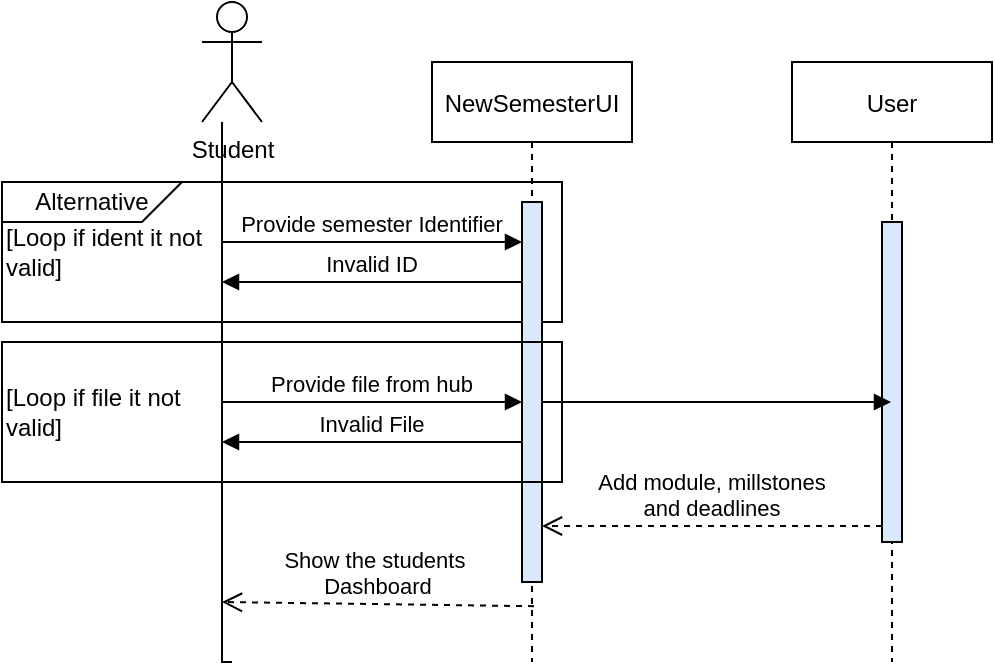 <mxfile version="14.4.4" type="github">
  <diagram id="kgpKYQtTHZ0yAKxKKP6v" name="Page-1">
    <mxGraphModel dx="780" dy="1144" grid="1" gridSize="10" guides="1" tooltips="1" connect="1" arrows="1" fold="1" page="1" pageScale="1" pageWidth="850" pageHeight="1100" math="0" shadow="0">
      <root>
        <mxCell id="0" />
        <mxCell id="1" parent="0" />
        <mxCell id="Kz8VMUvzDB0tQwt8_o5v-15" value="[Loop if ident it not &lt;br&gt;valid]" style="rounded=0;whiteSpace=wrap;html=1;fillColor=none;align=left;" vertex="1" parent="1">
          <mxGeometry x="70" y="130" width="280" height="70" as="geometry" />
        </mxCell>
        <mxCell id="3nuBFxr9cyL0pnOWT2aG-1" value="NewSemesterUI" style="shape=umlLifeline;perimeter=lifelinePerimeter;container=1;collapsible=0;recursiveResize=0;rounded=0;shadow=0;strokeWidth=1;" parent="1" vertex="1">
          <mxGeometry x="285" y="70" width="100" height="300" as="geometry" />
        </mxCell>
        <mxCell id="3nuBFxr9cyL0pnOWT2aG-2" value="" style="points=[];perimeter=orthogonalPerimeter;rounded=0;shadow=0;strokeWidth=1;fillColor=#dae8fc;" parent="3nuBFxr9cyL0pnOWT2aG-1" vertex="1">
          <mxGeometry x="45" y="70" width="10" height="190" as="geometry" />
        </mxCell>
        <mxCell id="3nuBFxr9cyL0pnOWT2aG-5" value="User" style="shape=umlLifeline;perimeter=lifelinePerimeter;container=1;collapsible=0;recursiveResize=0;rounded=0;shadow=0;strokeWidth=1;" parent="1" vertex="1">
          <mxGeometry x="465" y="70" width="100" height="300" as="geometry" />
        </mxCell>
        <mxCell id="3nuBFxr9cyL0pnOWT2aG-6" value="" style="points=[];perimeter=orthogonalPerimeter;rounded=0;shadow=0;strokeWidth=1;fillColor=#dae8fc;" parent="3nuBFxr9cyL0pnOWT2aG-5" vertex="1">
          <mxGeometry x="45" y="80" width="10" height="160" as="geometry" />
        </mxCell>
        <mxCell id="3nuBFxr9cyL0pnOWT2aG-7" value="Add module, millstones &#xa;and deadlines" style="verticalAlign=bottom;endArrow=open;dashed=1;endSize=8;exitX=0;exitY=0.95;shadow=0;strokeWidth=1;" parent="1" source="3nuBFxr9cyL0pnOWT2aG-6" target="3nuBFxr9cyL0pnOWT2aG-2" edge="1">
          <mxGeometry relative="1" as="geometry">
            <mxPoint x="440" y="226" as="targetPoint" />
          </mxGeometry>
        </mxCell>
        <mxCell id="Kz8VMUvzDB0tQwt8_o5v-11" style="edgeStyle=orthogonalEdgeStyle;rounded=0;orthogonalLoop=1;jettySize=auto;html=1;endArrow=none;endFill=0;" edge="1" parent="1" source="Kz8VMUvzDB0tQwt8_o5v-9">
          <mxGeometry relative="1" as="geometry">
            <mxPoint x="185" y="370" as="targetPoint" />
            <Array as="points">
              <mxPoint x="180" y="370" />
            </Array>
          </mxGeometry>
        </mxCell>
        <mxCell id="Kz8VMUvzDB0tQwt8_o5v-9" value="Student" style="shape=umlActor;verticalLabelPosition=bottom;verticalAlign=top;html=1;outlineConnect=0;" vertex="1" parent="1">
          <mxGeometry x="170" y="40" width="30" height="60" as="geometry" />
        </mxCell>
        <mxCell id="Kz8VMUvzDB0tQwt8_o5v-12" value="Provide semester Identifier" style="verticalAlign=bottom;endArrow=block;shadow=0;strokeWidth=1;" edge="1" parent="1">
          <mxGeometry relative="1" as="geometry">
            <mxPoint x="180" y="160" as="sourcePoint" />
            <mxPoint x="330" y="160" as="targetPoint" />
          </mxGeometry>
        </mxCell>
        <mxCell id="Kz8VMUvzDB0tQwt8_o5v-18" value="Alternative" style="shape=card;whiteSpace=wrap;html=1;fillColor=none;direction=north;flipH=1;" vertex="1" parent="1">
          <mxGeometry x="70" y="130" width="90" height="20" as="geometry" />
        </mxCell>
        <mxCell id="Kz8VMUvzDB0tQwt8_o5v-20" value="Invalid ID" style="verticalAlign=bottom;endArrow=block;entryX=1;entryY=0;shadow=0;strokeWidth=1;" edge="1" parent="1" source="3nuBFxr9cyL0pnOWT2aG-2">
          <mxGeometry relative="1" as="geometry">
            <mxPoint x="250" y="190" as="sourcePoint" />
            <mxPoint x="180" y="180" as="targetPoint" />
            <Array as="points">
              <mxPoint x="280" y="180" />
            </Array>
          </mxGeometry>
        </mxCell>
        <mxCell id="Kz8VMUvzDB0tQwt8_o5v-21" value="[Loop if file it not &lt;br&gt;valid]" style="rounded=0;whiteSpace=wrap;html=1;fillColor=none;align=left;" vertex="1" parent="1">
          <mxGeometry x="70" y="210" width="280" height="70" as="geometry" />
        </mxCell>
        <mxCell id="Kz8VMUvzDB0tQwt8_o5v-22" value="Provide file from hub" style="verticalAlign=bottom;endArrow=block;shadow=0;strokeWidth=1;" edge="1" parent="1">
          <mxGeometry relative="1" as="geometry">
            <mxPoint x="180" y="240" as="sourcePoint" />
            <mxPoint x="330" y="240" as="targetPoint" />
          </mxGeometry>
        </mxCell>
        <mxCell id="Kz8VMUvzDB0tQwt8_o5v-23" value="Invalid File" style="verticalAlign=bottom;endArrow=block;entryX=1;entryY=0;shadow=0;strokeWidth=1;" edge="1" parent="1">
          <mxGeometry relative="1" as="geometry">
            <mxPoint x="330" y="260" as="sourcePoint" />
            <mxPoint x="180" y="260" as="targetPoint" />
            <Array as="points">
              <mxPoint x="280" y="260" />
            </Array>
          </mxGeometry>
        </mxCell>
        <mxCell id="Kz8VMUvzDB0tQwt8_o5v-24" value="" style="verticalAlign=bottom;endArrow=block;shadow=0;strokeWidth=1;" edge="1" parent="1">
          <mxGeometry x="-0.083" relative="1" as="geometry">
            <mxPoint x="340" y="240" as="sourcePoint" />
            <mxPoint x="514.5" y="240" as="targetPoint" />
            <Array as="points">
              <mxPoint x="450" y="240" />
            </Array>
            <mxPoint as="offset" />
          </mxGeometry>
        </mxCell>
        <mxCell id="Kz8VMUvzDB0tQwt8_o5v-25" value="Show the students &#xa;Dashboard" style="verticalAlign=bottom;endArrow=open;dashed=1;endSize=8;shadow=0;strokeWidth=1;exitX=0.51;exitY=0.907;exitDx=0;exitDy=0;exitPerimeter=0;" edge="1" parent="1" source="3nuBFxr9cyL0pnOWT2aG-1">
          <mxGeometry relative="1" as="geometry">
            <mxPoint x="180" y="340.0" as="targetPoint" />
            <mxPoint x="330" y="340" as="sourcePoint" />
          </mxGeometry>
        </mxCell>
      </root>
    </mxGraphModel>
  </diagram>
</mxfile>
